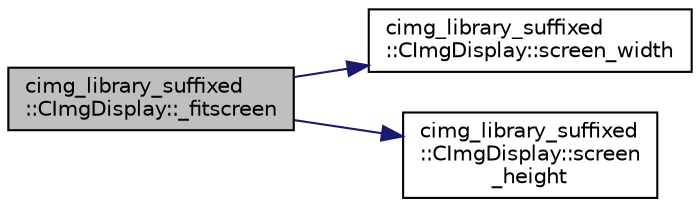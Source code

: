digraph "cimg_library_suffixed::CImgDisplay::_fitscreen"
{
  edge [fontname="Helvetica",fontsize="10",labelfontname="Helvetica",labelfontsize="10"];
  node [fontname="Helvetica",fontsize="10",shape=record];
  rankdir="LR";
  Node188 [label="cimg_library_suffixed\l::CImgDisplay::_fitscreen",height=0.2,width=0.4,color="black", fillcolor="grey75", style="filled", fontcolor="black"];
  Node188 -> Node189 [color="midnightblue",fontsize="10",style="solid",fontname="Helvetica"];
  Node189 [label="cimg_library_suffixed\l::CImgDisplay::screen_width",height=0.2,width=0.4,color="black", fillcolor="white", style="filled",URL="$structcimg__library__suffixed_1_1_c_img_display.html#ab3681646247ba684f7161cf13b2ce624",tooltip="Return width of the screen (current resolution along the X-axis). "];
  Node188 -> Node190 [color="midnightblue",fontsize="10",style="solid",fontname="Helvetica"];
  Node190 [label="cimg_library_suffixed\l::CImgDisplay::screen\l_height",height=0.2,width=0.4,color="black", fillcolor="white", style="filled",URL="$structcimg__library__suffixed_1_1_c_img_display.html#a7d6abd2c5735049f6518e73b28fe278d",tooltip="Return height of the screen (current resolution along the Y-axis). "];
}
